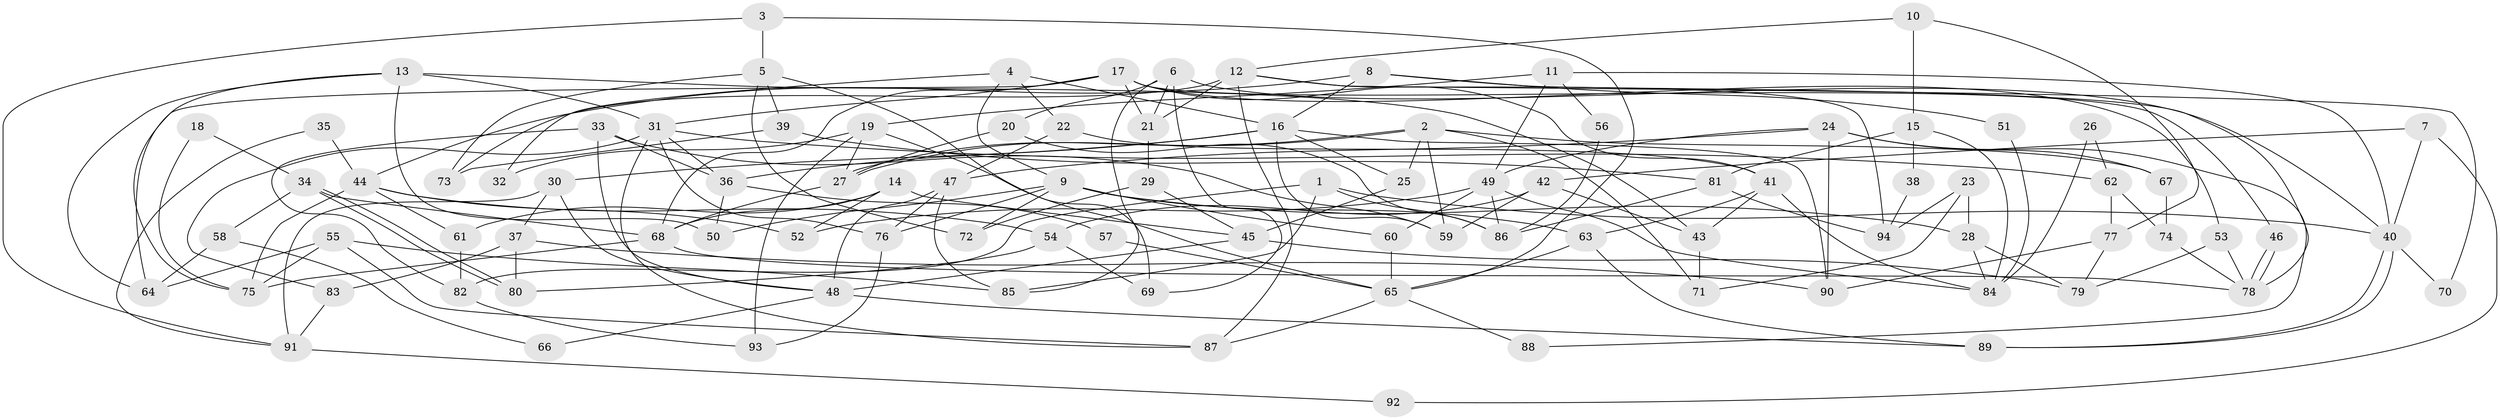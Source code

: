 // coarse degree distribution, {4: 0.21621621621621623, 2: 0.1891891891891892, 5: 0.13513513513513514, 3: 0.16216216216216217, 8: 0.10810810810810811, 12: 0.05405405405405406, 6: 0.02702702702702703, 11: 0.02702702702702703, 7: 0.05405405405405406, 10: 0.02702702702702703}
// Generated by graph-tools (version 1.1) at 2025/55/03/04/25 21:55:09]
// undirected, 94 vertices, 188 edges
graph export_dot {
graph [start="1"]
  node [color=gray90,style=filled];
  1;
  2;
  3;
  4;
  5;
  6;
  7;
  8;
  9;
  10;
  11;
  12;
  13;
  14;
  15;
  16;
  17;
  18;
  19;
  20;
  21;
  22;
  23;
  24;
  25;
  26;
  27;
  28;
  29;
  30;
  31;
  32;
  33;
  34;
  35;
  36;
  37;
  38;
  39;
  40;
  41;
  42;
  43;
  44;
  45;
  46;
  47;
  48;
  49;
  50;
  51;
  52;
  53;
  54;
  55;
  56;
  57;
  58;
  59;
  60;
  61;
  62;
  63;
  64;
  65;
  66;
  67;
  68;
  69;
  70;
  71;
  72;
  73;
  74;
  75;
  76;
  77;
  78;
  79;
  80;
  81;
  82;
  83;
  84;
  85;
  86;
  87;
  88;
  89;
  90;
  91;
  92;
  93;
  94;
  1 -- 40;
  1 -- 82;
  1 -- 85;
  1 -- 86;
  2 -- 59;
  2 -- 27;
  2 -- 27;
  2 -- 25;
  2 -- 67;
  2 -- 71;
  3 -- 5;
  3 -- 65;
  3 -- 91;
  4 -- 22;
  4 -- 16;
  4 -- 9;
  4 -- 32;
  5 -- 39;
  5 -- 69;
  5 -- 72;
  5 -- 73;
  6 -- 85;
  6 -- 20;
  6 -- 21;
  6 -- 40;
  6 -- 69;
  7 -- 42;
  7 -- 40;
  7 -- 92;
  8 -- 78;
  8 -- 44;
  8 -- 16;
  8 -- 51;
  9 -- 76;
  9 -- 28;
  9 -- 50;
  9 -- 60;
  9 -- 63;
  9 -- 72;
  10 -- 12;
  10 -- 77;
  10 -- 15;
  11 -- 49;
  11 -- 40;
  11 -- 19;
  11 -- 56;
  12 -- 87;
  12 -- 21;
  12 -- 70;
  12 -- 73;
  12 -- 94;
  13 -- 31;
  13 -- 50;
  13 -- 43;
  13 -- 64;
  13 -- 75;
  14 -- 45;
  14 -- 68;
  14 -- 52;
  14 -- 61;
  15 -- 84;
  15 -- 38;
  15 -- 81;
  16 -- 90;
  16 -- 25;
  16 -- 30;
  16 -- 36;
  16 -- 59;
  17 -- 41;
  17 -- 21;
  17 -- 31;
  17 -- 46;
  17 -- 53;
  17 -- 64;
  17 -- 68;
  18 -- 34;
  18 -- 75;
  19 -- 65;
  19 -- 27;
  19 -- 32;
  19 -- 93;
  20 -- 86;
  20 -- 27;
  21 -- 29;
  22 -- 41;
  22 -- 47;
  23 -- 94;
  23 -- 71;
  23 -- 28;
  24 -- 67;
  24 -- 47;
  24 -- 49;
  24 -- 88;
  24 -- 90;
  25 -- 45;
  26 -- 84;
  26 -- 62;
  27 -- 68;
  28 -- 79;
  28 -- 84;
  29 -- 72;
  29 -- 45;
  30 -- 48;
  30 -- 37;
  30 -- 91;
  31 -- 87;
  31 -- 36;
  31 -- 62;
  31 -- 76;
  31 -- 83;
  33 -- 82;
  33 -- 36;
  33 -- 48;
  33 -- 59;
  34 -- 68;
  34 -- 80;
  34 -- 80;
  34 -- 58;
  35 -- 44;
  35 -- 91;
  36 -- 50;
  36 -- 57;
  37 -- 83;
  37 -- 80;
  37 -- 90;
  38 -- 94;
  39 -- 81;
  39 -- 73;
  40 -- 89;
  40 -- 89;
  40 -- 70;
  41 -- 63;
  41 -- 84;
  41 -- 43;
  42 -- 43;
  42 -- 59;
  42 -- 54;
  43 -- 71;
  44 -- 54;
  44 -- 75;
  44 -- 52;
  44 -- 61;
  45 -- 79;
  45 -- 48;
  46 -- 78;
  46 -- 78;
  47 -- 85;
  47 -- 48;
  47 -- 76;
  48 -- 66;
  48 -- 89;
  49 -- 52;
  49 -- 60;
  49 -- 84;
  49 -- 86;
  51 -- 84;
  53 -- 78;
  53 -- 79;
  54 -- 80;
  54 -- 69;
  55 -- 64;
  55 -- 75;
  55 -- 85;
  55 -- 87;
  56 -- 86;
  57 -- 65;
  58 -- 64;
  58 -- 66;
  60 -- 65;
  61 -- 82;
  62 -- 77;
  62 -- 74;
  63 -- 89;
  63 -- 65;
  65 -- 87;
  65 -- 88;
  67 -- 74;
  68 -- 75;
  68 -- 78;
  74 -- 78;
  76 -- 93;
  77 -- 79;
  77 -- 90;
  81 -- 86;
  81 -- 94;
  82 -- 93;
  83 -- 91;
  91 -- 92;
}
